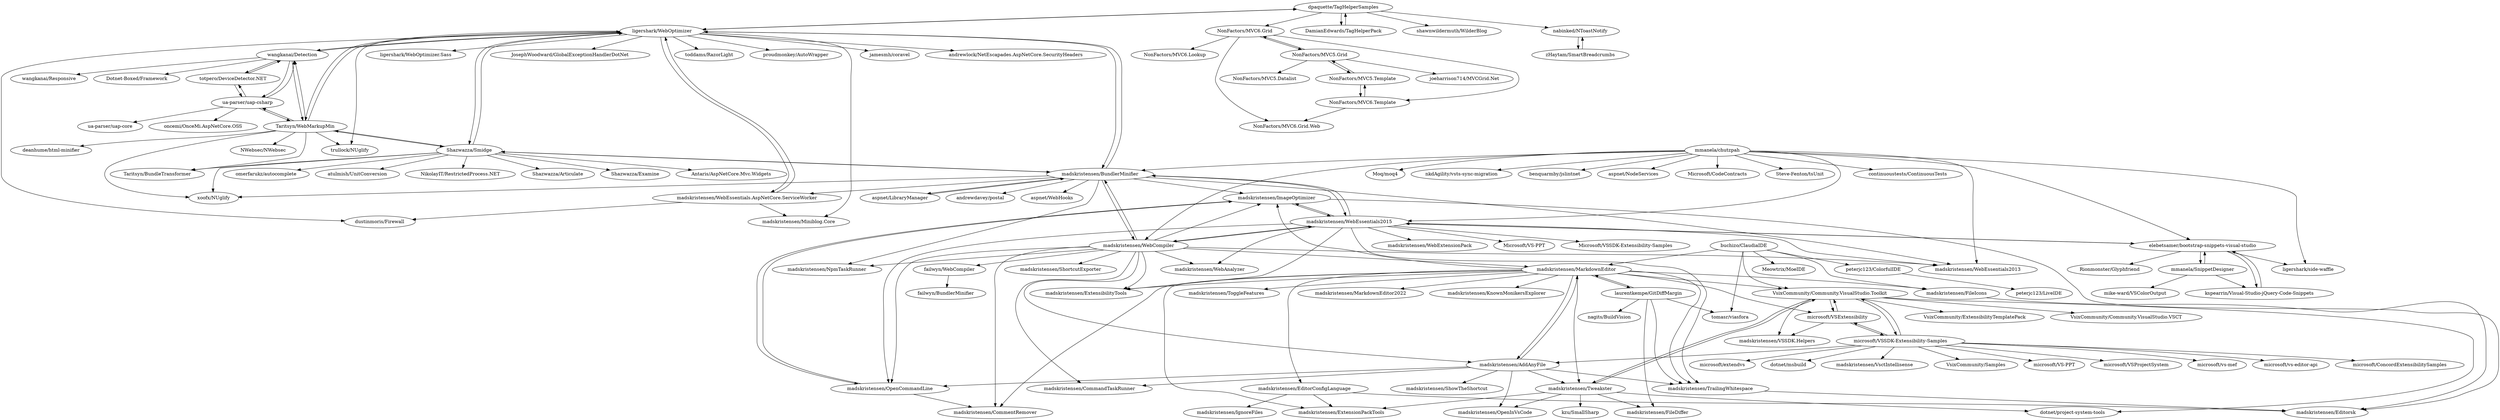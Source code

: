 digraph G {
"NonFactors/MVC6.Grid" -> "NonFactors/MVC5.Grid"
"NonFactors/MVC6.Grid" -> "NonFactors/MVC6.Lookup"
"NonFactors/MVC6.Grid" -> "NonFactors/MVC6.Grid.Web"
"NonFactors/MVC6.Grid" -> "NonFactors/MVC6.Template"
"wangkanai/Detection" -> "totpero/DeviceDetector.NET"
"wangkanai/Detection" -> "Taritsyn/WebMarkupMin"
"wangkanai/Detection" -> "ligershark/WebOptimizer"
"wangkanai/Detection" -> "ua-parser/uap-csharp"
"wangkanai/Detection" -> "wangkanai/Responsive"
"wangkanai/Detection" -> "Dotnet-Boxed/Framework" ["e"=1]
"madskristensen/ImageOptimizer" -> "madskristensen/WebEssentials2015"
"madskristensen/ImageOptimizer" -> "madskristensen/OpenCommandLine"
"madskristensen/ImageOptimizer" -> "madskristensen/Editorsk"
"Taritsyn/WebMarkupMin" -> "deanhume/html-minifier"
"Taritsyn/WebMarkupMin" -> "ligershark/WebOptimizer"
"Taritsyn/WebMarkupMin" -> "Taritsyn/BundleTransformer"
"Taritsyn/WebMarkupMin" -> "Shazwazza/Smidge"
"Taritsyn/WebMarkupMin" -> "xoofx/NUglify"
"Taritsyn/WebMarkupMin" -> "wangkanai/Detection"
"Taritsyn/WebMarkupMin" -> "trullock/NUglify"
"Taritsyn/WebMarkupMin" -> "NWebsec/NWebsec" ["e"=1]
"Taritsyn/WebMarkupMin" -> "ua-parser/uap-csharp"
"ua-parser/uap-csharp" -> "totpero/DeviceDetector.NET"
"ua-parser/uap-csharp" -> "oncemi/OnceMi.AspNetCore.OSS"
"ua-parser/uap-csharp" -> "ua-parser/uap-core" ["e"=1]
"ua-parser/uap-csharp" -> "Taritsyn/WebMarkupMin"
"ua-parser/uap-csharp" -> "wangkanai/Detection"
"dpaquette/TagHelperSamples" -> "DamianEdwards/TagHelperPack"
"dpaquette/TagHelperSamples" -> "shawnwildermuth/WilderBlog" ["e"=1]
"dpaquette/TagHelperSamples" -> "nabinked/NToastNotify"
"dpaquette/TagHelperSamples" -> "NonFactors/MVC6.Grid"
"dpaquette/TagHelperSamples" -> "ligershark/WebOptimizer"
"Shazwazza/Smidge" -> "ligershark/WebOptimizer"
"Shazwazza/Smidge" -> "xoofx/NUglify"
"Shazwazza/Smidge" -> "Antaris/AspNetCore.Mvc.Widgets"
"Shazwazza/Smidge" -> "omerfarukz/autocomplete" ["e"=1]
"Shazwazza/Smidge" -> "Taritsyn/WebMarkupMin"
"Shazwazza/Smidge" -> "atulmish/UnitConversion" ["e"=1]
"Shazwazza/Smidge" -> "madskristensen/BundlerMinifier"
"Shazwazza/Smidge" -> "NikolayIT/RestrictedProcess.NET" ["e"=1]
"Shazwazza/Smidge" -> "Shazwazza/Articulate" ["e"=1]
"Shazwazza/Smidge" -> "Taritsyn/BundleTransformer"
"Shazwazza/Smidge" -> "Shazwazza/Examine" ["e"=1]
"elebetsamer/bootstrap-snippets-visual-studio" -> "kspearrin/Visual-Studio-jQuery-Code-Snippets"
"elebetsamer/bootstrap-snippets-visual-studio" -> "madskristensen/WebEssentials2015"
"elebetsamer/bootstrap-snippets-visual-studio" -> "Rionmonster/Glyphfriend"
"elebetsamer/bootstrap-snippets-visual-studio" -> "ligershark/side-waffle" ["e"=1]
"elebetsamer/bootstrap-snippets-visual-studio" -> "mmanela/SnippetDesigner"
"mmanela/SnippetDesigner" -> "elebetsamer/bootstrap-snippets-visual-studio"
"mmanela/SnippetDesigner" -> "mike-ward/VSColorOutput" ["e"=1]
"mmanela/SnippetDesigner" -> "kspearrin/Visual-Studio-jQuery-Code-Snippets"
"kspearrin/Visual-Studio-jQuery-Code-Snippets" -> "elebetsamer/bootstrap-snippets-visual-studio"
"buchizo/ClaudiaIDE" -> "Meowtrix/MoeIDE"
"buchizo/ClaudiaIDE" -> "peterjc123/ColorfulIDE"
"buchizo/ClaudiaIDE" -> "madskristensen/FileIcons"
"buchizo/ClaudiaIDE" -> "VsixCommunity/Community.VisualStudio.Toolkit"
"buchizo/ClaudiaIDE" -> "madskristensen/MarkdownEditor"
"buchizo/ClaudiaIDE" -> "tomasr/viasfora" ["e"=1]
"mmanela/chutzpah" -> "Moq/moq4" ["e"=1]
"mmanela/chutzpah" -> "madskristensen/WebEssentials2015"
"mmanela/chutzpah" -> "ligershark/side-waffle" ["e"=1]
"mmanela/chutzpah" -> "nkdAgility/vsts-sync-migration"
"mmanela/chutzpah" -> "madskristensen/BundlerMinifier"
"mmanela/chutzpah" -> "elebetsamer/bootstrap-snippets-visual-studio"
"mmanela/chutzpah" -> "benquarmby/jslintnet"
"mmanela/chutzpah" -> "madskristensen/WebEssentials2013" ["e"=1]
"mmanela/chutzpah" -> "aspnet/NodeServices" ["e"=1]
"mmanela/chutzpah" -> "Microsoft/CodeContracts" ["e"=1]
"mmanela/chutzpah" -> "Steve-Fenton/tsUnit"
"mmanela/chutzpah" -> "madskristensen/WebCompiler"
"mmanela/chutzpah" -> "continuoustests/ContinuousTests" ["e"=1]
"laurentkempe/GitDiffMargin" -> "madskristensen/MarkdownEditor"
"laurentkempe/GitDiffMargin" -> "madskristensen/TrailingWhitespace"
"laurentkempe/GitDiffMargin" -> "madskristensen/FileDiffer"
"laurentkempe/GitDiffMargin" -> "nagits/BuildVision"
"laurentkempe/GitDiffMargin" -> "tomasr/viasfora" ["e"=1]
"madskristensen/MarkdownEditor" -> "madskristensen/MarkdownEditor2022"
"madskristensen/MarkdownEditor" -> "madskristensen/FileIcons"
"madskristensen/MarkdownEditor" -> "madskristensen/TrailingWhitespace"
"madskristensen/MarkdownEditor" -> "laurentkempe/GitDiffMargin"
"madskristensen/MarkdownEditor" -> "madskristensen/AddAnyFile"
"madskristensen/MarkdownEditor" -> "madskristensen/EditorConfigLanguage"
"madskristensen/MarkdownEditor" -> "VsixCommunity/Community.VisualStudio.Toolkit"
"madskristensen/MarkdownEditor" -> "madskristensen/ExtensibilityTools" ["e"=1]
"madskristensen/MarkdownEditor" -> "microsoft/VSExtensibility"
"madskristensen/MarkdownEditor" -> "madskristensen/ImageOptimizer"
"madskristensen/MarkdownEditor" -> "madskristensen/Tweakster"
"madskristensen/MarkdownEditor" -> "madskristensen/KnownMonikersExplorer"
"madskristensen/MarkdownEditor" -> "madskristensen/ToggleFeatures"
"madskristensen/MarkdownEditor" -> "madskristensen/CommentRemover"
"madskristensen/MarkdownEditor" -> "madskristensen/ExtensionPackTools"
"microsoft/VSSDK-Extensibility-Samples" -> "microsoft/VSExtensibility"
"microsoft/VSSDK-Extensibility-Samples" -> "VsixCommunity/Community.VisualStudio.Toolkit"
"microsoft/VSSDK-Extensibility-Samples" -> "microsoft/VSProjectSystem" ["e"=1]
"microsoft/VSSDK-Extensibility-Samples" -> "microsoft/vs-mef" ["e"=1]
"microsoft/VSSDK-Extensibility-Samples" -> "microsoft/vs-editor-api"
"microsoft/VSSDK-Extensibility-Samples" -> "madskristensen/AddAnyFile"
"microsoft/VSSDK-Extensibility-Samples" -> "microsoft/ConcordExtensibilitySamples"
"microsoft/VSSDK-Extensibility-Samples" -> "microsoft/extendvs"
"microsoft/VSSDK-Extensibility-Samples" -> "dotnet/msbuild" ["e"=1]
"microsoft/VSSDK-Extensibility-Samples" -> "madskristensen/VsctIntellisense"
"microsoft/VSSDK-Extensibility-Samples" -> "VsixCommunity/Samples"
"microsoft/VSSDK-Extensibility-Samples" -> "microsoft/VS-PPT"
"peterjc123/ColorfulIDE" -> "peterjc123/LiveIDE"
"ligershark/WebOptimizer" -> "madskristensen/BundlerMinifier"
"ligershark/WebOptimizer" -> "Taritsyn/WebMarkupMin"
"ligershark/WebOptimizer" -> "Shazwazza/Smidge"
"ligershark/WebOptimizer" -> "ligershark/WebOptimizer.Sass"
"ligershark/WebOptimizer" -> "madskristensen/WebEssentials.AspNetCore.ServiceWorker"
"ligershark/WebOptimizer" -> "trullock/NUglify"
"ligershark/WebOptimizer" -> "wangkanai/Detection"
"ligershark/WebOptimizer" -> "JosephWoodward/GlobalExceptionHandlerDotNet" ["e"=1]
"ligershark/WebOptimizer" -> "madskristensen/Miniblog.Core" ["e"=1]
"ligershark/WebOptimizer" -> "toddams/RazorLight" ["e"=1]
"ligershark/WebOptimizer" -> "proudmonkey/AutoWrapper" ["e"=1]
"ligershark/WebOptimizer" -> "dustinmoris/Firewall"
"ligershark/WebOptimizer" -> "dpaquette/TagHelperSamples"
"ligershark/WebOptimizer" -> "jamesmh/coravel" ["e"=1]
"ligershark/WebOptimizer" -> "andrewlock/NetEscapades.AspNetCore.SecurityHeaders" ["e"=1]
"NonFactors/MVC5.Template" -> "NonFactors/MVC6.Template"
"NonFactors/MVC5.Template" -> "NonFactors/MVC5.Grid"
"madskristensen/BundlerMinifier" -> "madskristensen/WebCompiler"
"madskristensen/BundlerMinifier" -> "ligershark/WebOptimizer"
"madskristensen/BundlerMinifier" -> "madskristensen/WebEssentials2015"
"madskristensen/BundlerMinifier" -> "madskristensen/ImageOptimizer"
"madskristensen/BundlerMinifier" -> "Shazwazza/Smidge"
"madskristensen/BundlerMinifier" -> "xoofx/NUglify"
"madskristensen/BundlerMinifier" -> "aspnet/LibraryManager"
"madskristensen/BundlerMinifier" -> "madskristensen/NpmTaskRunner"
"madskristensen/BundlerMinifier" -> "andrewdavey/postal" ["e"=1]
"madskristensen/BundlerMinifier" -> "aspnet/WebHooks" ["e"=1]
"madskristensen/BundlerMinifier" -> "madskristensen/WebEssentials2013" ["e"=1]
"madskristensen/BundlerMinifier" -> "madskristensen/WebEssentials.AspNetCore.ServiceWorker"
"nabinked/NToastNotify" -> "zHaytam/SmartBreadcrumbs"
"madskristensen/WebCompiler" -> "madskristensen/BundlerMinifier"
"madskristensen/WebCompiler" -> "madskristensen/WebEssentials2015"
"madskristensen/WebCompiler" -> "madskristensen/ImageOptimizer"
"madskristensen/WebCompiler" -> "madskristensen/NpmTaskRunner"
"madskristensen/WebCompiler" -> "madskristensen/OpenCommandLine"
"madskristensen/WebCompiler" -> "failwyn/WebCompiler"
"madskristensen/WebCompiler" -> "madskristensen/WebEssentials2013" ["e"=1]
"madskristensen/WebCompiler" -> "madskristensen/WebAnalyzer"
"madskristensen/WebCompiler" -> "madskristensen/AddAnyFile"
"madskristensen/WebCompiler" -> "madskristensen/CommentRemover"
"madskristensen/WebCompiler" -> "madskristensen/CommandTaskRunner"
"madskristensen/WebCompiler" -> "madskristensen/MarkdownEditor"
"madskristensen/WebCompiler" -> "madskristensen/ExtensibilityTools" ["e"=1]
"madskristensen/WebCompiler" -> "madskristensen/ShortcutExporter" ["e"=1]
"madskristensen/FileIcons" -> "madskristensen/Editorsk"
"madskristensen/TrailingWhitespace" -> "madskristensen/Editorsk"
"DamianEdwards/TagHelperPack" -> "dpaquette/TagHelperSamples"
"failwyn/WebCompiler" -> "failwyn/BundlerMinifier"
"madskristensen/WebEssentials.AspNetCore.ServiceWorker" -> "ligershark/WebOptimizer"
"madskristensen/WebEssentials.AspNetCore.ServiceWorker" -> "dustinmoris/Firewall"
"madskristensen/WebEssentials.AspNetCore.ServiceWorker" -> "madskristensen/Miniblog.Core" ["e"=1]
"NonFactors/MVC6.Template" -> "NonFactors/MVC5.Template"
"NonFactors/MVC6.Template" -> "NonFactors/MVC6.Grid.Web"
"zHaytam/SmartBreadcrumbs" -> "nabinked/NToastNotify"
"aspnet/LibraryManager" -> "madskristensen/BundlerMinifier"
"microsoft/VSExtensibility" -> "VsixCommunity/Community.VisualStudio.Toolkit"
"microsoft/VSExtensibility" -> "microsoft/VSSDK-Extensibility-Samples"
"microsoft/VSExtensibility" -> "madskristensen/VSSDK.Helpers"
"totpero/DeviceDetector.NET" -> "ua-parser/uap-csharp"
"totpero/DeviceDetector.NET" -> "wangkanai/Detection"
"madskristensen/WebEssentials2015" -> "madskristensen/ImageOptimizer"
"madskristensen/WebEssentials2015" -> "madskristensen/WebCompiler"
"madskristensen/WebEssentials2015" -> "madskristensen/BundlerMinifier"
"madskristensen/WebEssentials2015" -> "madskristensen/WebEssentials2013" ["e"=1]
"madskristensen/WebEssentials2015" -> "madskristensen/WebExtensionPack"
"madskristensen/WebEssentials2015" -> "madskristensen/WebAnalyzer"
"madskristensen/WebEssentials2015" -> "Microsoft/VS-PPT" ["e"=1]
"madskristensen/WebEssentials2015" -> "madskristensen/ExtensibilityTools" ["e"=1]
"madskristensen/WebEssentials2015" -> "madskristensen/OpenCommandLine"
"madskristensen/WebEssentials2015" -> "madskristensen/TrailingWhitespace"
"madskristensen/WebEssentials2015" -> "elebetsamer/bootstrap-snippets-visual-studio"
"madskristensen/WebEssentials2015" -> "Microsoft/VSSDK-Extensibility-Samples" ["e"=1]
"madskristensen/AddAnyFile" -> "madskristensen/TrailingWhitespace"
"madskristensen/AddAnyFile" -> "madskristensen/OpenCommandLine"
"madskristensen/AddAnyFile" -> "madskristensen/Tweakster"
"madskristensen/AddAnyFile" -> "madskristensen/CommandTaskRunner"
"madskristensen/AddAnyFile" -> "madskristensen/OpenInVsCode"
"madskristensen/AddAnyFile" -> "madskristensen/ShowTheShortcut"
"madskristensen/AddAnyFile" -> "madskristensen/MarkdownEditor"
"madskristensen/Tweakster" -> "madskristensen/ExtensionPackTools"
"madskristensen/Tweakster" -> "madskristensen/OpenInVsCode"
"madskristensen/Tweakster" -> "VsixCommunity/Community.VisualStudio.Toolkit"
"madskristensen/Tweakster" -> "madskristensen/FileDiffer"
"madskristensen/Tweakster" -> "kzu/SmallSharp"
"madskristensen/Tweakster" -> "dotnet/project-system-tools" ["e"=1]
"madskristensen/OpenCommandLine" -> "madskristensen/CommentRemover"
"madskristensen/OpenCommandLine" -> "madskristensen/ImageOptimizer"
"NonFactors/MVC5.Grid" -> "NonFactors/MVC6.Grid"
"NonFactors/MVC5.Grid" -> "NonFactors/MVC5.Template"
"NonFactors/MVC5.Grid" -> "joeharrison714/MVCGrid.Net"
"NonFactors/MVC5.Grid" -> "NonFactors/MVC5.Datalist"
"VsixCommunity/Community.VisualStudio.Toolkit" -> "microsoft/VSExtensibility"
"VsixCommunity/Community.VisualStudio.Toolkit" -> "microsoft/VSSDK-Extensibility-Samples"
"VsixCommunity/Community.VisualStudio.Toolkit" -> "madskristensen/VSSDK.Helpers"
"VsixCommunity/Community.VisualStudio.Toolkit" -> "VsixCommunity/ExtensibilityTemplatePack"
"VsixCommunity/Community.VisualStudio.Toolkit" -> "VsixCommunity/Community.VisualStudio.VSCT"
"VsixCommunity/Community.VisualStudio.Toolkit" -> "dotnet/project-system-tools" ["e"=1]
"VsixCommunity/Community.VisualStudio.Toolkit" -> "madskristensen/Tweakster"
"madskristensen/EditorConfigLanguage" -> "madskristensen/ExtensionPackTools"
"madskristensen/EditorConfigLanguage" -> "madskristensen/IgnoreFiles"
"madskristensen/EditorConfigLanguage" -> "madskristensen/Editorsk"
"NonFactors/MVC6.Grid" ["l"="23.424,15.75"]
"NonFactors/MVC5.Grid" ["l"="23.457,15.73"]
"NonFactors/MVC6.Lookup" ["l"="23.401,15.739"]
"NonFactors/MVC6.Grid.Web" ["l"="23.416,15.724"]
"NonFactors/MVC6.Template" ["l"="23.432,15.711"]
"wangkanai/Detection" ["l"="23.306,15.825"]
"totpero/DeviceDetector.NET" ["l"="23.299,15.793"]
"Taritsyn/WebMarkupMin" ["l"="23.284,15.854"]
"ligershark/WebOptimizer" ["l"="23.318,15.871"]
"ua-parser/uap-csharp" ["l"="23.28,15.81"]
"wangkanai/Responsive" ["l"="23.327,15.805"]
"Dotnet-Boxed/Framework" ["l"="25.54,17.581"]
"madskristensen/ImageOptimizer" ["l"="23.276,16.025"]
"madskristensen/WebEssentials2015" ["l"="23.256,16.004"]
"madskristensen/OpenCommandLine" ["l"="23.291,16.034"]
"madskristensen/Editorsk" ["l"="23.294,16.065"]
"deanhume/html-minifier" ["l"="23.239,15.831"]
"Taritsyn/BundleTransformer" ["l"="23.256,15.867"]
"Shazwazza/Smidge" ["l"="23.287,15.889"]
"xoofx/NUglify" ["l"="23.271,15.904"]
"trullock/NUglify" ["l"="23.271,15.838"]
"NWebsec/NWebsec" ["l"="25.72,17.832"]
"oncemi/OnceMi.AspNetCore.OSS" ["l"="23.258,15.778"]
"ua-parser/uap-core" ["l"="26.253,0.949"]
"dpaquette/TagHelperSamples" ["l"="23.378,15.822"]
"DamianEdwards/TagHelperPack" ["l"="23.391,15.796"]
"shawnwildermuth/WilderBlog" ["l"="25.896,17.791"]
"nabinked/NToastNotify" ["l"="23.429,15.825"]
"Antaris/AspNetCore.Mvc.Widgets" ["l"="23.256,15.887"]
"omerfarukz/autocomplete" ["l"="25.682,15.126"]
"atulmish/UnitConversion" ["l"="25.659,15.12"]
"madskristensen/BundlerMinifier" ["l"="23.284,15.945"]
"NikolayIT/RestrictedProcess.NET" ["l"="25.083,20.171"]
"Shazwazza/Articulate" ["l"="21.581,-26.128"]
"Shazwazza/Examine" ["l"="21.584,-26.147"]
"elebetsamer/bootstrap-snippets-visual-studio" ["l"="23.195,16.012"]
"kspearrin/Visual-Studio-jQuery-Code-Snippets" ["l"="23.163,16.029"]
"Rionmonster/Glyphfriend" ["l"="23.184,16.045"]
"ligershark/side-waffle" ["l"="25.887,18.057"]
"mmanela/SnippetDesigner" ["l"="23.156,16.004"]
"mike-ward/VSColorOutput" ["l"="25.427,18.272"]
"buchizo/ClaudiaIDE" ["l"="23.286,16.159"]
"Meowtrix/MoeIDE" ["l"="23.255,16.186"]
"peterjc123/ColorfulIDE" ["l"="23.282,16.2"]
"madskristensen/FileIcons" ["l"="23.286,16.112"]
"VsixCommunity/Community.VisualStudio.Toolkit" ["l"="23.331,16.141"]
"madskristensen/MarkdownEditor" ["l"="23.306,16.092"]
"tomasr/viasfora" ["l"="25.383,18.31"]
"mmanela/chutzpah" ["l"="23.228,15.975"]
"Moq/moq4" ["l"="25.736,18.12"]
"nkdAgility/vsts-sync-migration" ["l"="23.211,15.95"]
"benquarmby/jslintnet" ["l"="23.191,15.973"]
"madskristensen/WebEssentials2013" ["l"="25.828,18.209"]
"aspnet/NodeServices" ["l"="25.911,18.253"]
"Microsoft/CodeContracts" ["l"="25.561,18.17"]
"Steve-Fenton/tsUnit" ["l"="23.184,15.946"]
"madskristensen/WebCompiler" ["l"="23.292,16.007"]
"continuoustests/ContinuousTests" ["l"="26.639,18.514"]
"laurentkempe/GitDiffMargin" ["l"="23.26,16.101"]
"madskristensen/TrailingWhitespace" ["l"="23.272,16.063"]
"madskristensen/FileDiffer" ["l"="23.272,16.13"]
"nagits/BuildVision" ["l"="23.226,16.116"]
"madskristensen/MarkdownEditor2022" ["l"="23.363,16.084"]
"madskristensen/AddAnyFile" ["l"="23.313,16.072"]
"madskristensen/EditorConfigLanguage" ["l"="23.338,16.063"]
"madskristensen/ExtensibilityTools" ["l"="25.447,18.314"]
"microsoft/VSExtensibility" ["l"="23.337,16.159"]
"madskristensen/Tweakster" ["l"="23.326,16.115"]
"madskristensen/KnownMonikersExplorer" ["l"="23.303,16.12"]
"madskristensen/ToggleFeatures" ["l"="23.346,16.103"]
"madskristensen/CommentRemover" ["l"="23.306,16.047"]
"madskristensen/ExtensionPackTools" ["l"="23.341,16.085"]
"microsoft/VSSDK-Extensibility-Samples" ["l"="23.365,16.16"]
"microsoft/VSProjectSystem" ["l"="25.182,18.104"]
"microsoft/vs-mef" ["l"="25.095,17.975"]
"microsoft/vs-editor-api" ["l"="23.403,16.183"]
"microsoft/ConcordExtensibilitySamples" ["l"="23.401,16.155"]
"microsoft/extendvs" ["l"="23.358,16.187"]
"dotnet/msbuild" ["l"="25.251,18.065"]
"madskristensen/VsctIntellisense" ["l"="23.389,16.169"]
"VsixCommunity/Samples" ["l"="23.378,16.182"]
"microsoft/VS-PPT" ["l"="23.375,16.205"]
"peterjc123/LiveIDE" ["l"="23.278,16.22"]
"ligershark/WebOptimizer.Sass" ["l"="23.346,15.856"]
"madskristensen/WebEssentials.AspNetCore.ServiceWorker" ["l"="23.327,15.905"]
"JosephWoodward/GlobalExceptionHandlerDotNet" ["l"="25.722,17.699"]
"madskristensen/Miniblog.Core" ["l"="25.779,17.716"]
"toddams/RazorLight" ["l"="25.658,17.807"]
"proudmonkey/AutoWrapper" ["l"="25.527,17.591"]
"dustinmoris/Firewall" ["l"="23.355,15.889"]
"jamesmh/coravel" ["l"="25.562,17.754"]
"andrewlock/NetEscapades.AspNetCore.SecurityHeaders" ["l"="25.569,17.712"]
"NonFactors/MVC5.Template" ["l"="23.454,15.704"]
"aspnet/LibraryManager" ["l"="23.252,15.934"]
"madskristensen/NpmTaskRunner" ["l"="23.304,15.972"]
"andrewdavey/postal" ["l"="25.953,18.038"]
"aspnet/WebHooks" ["l"="25.767,18.305"]
"zHaytam/SmartBreadcrumbs" ["l"="23.457,15.825"]
"failwyn/WebCompiler" ["l"="23.335,15.997"]
"madskristensen/WebAnalyzer" ["l"="23.274,15.988"]
"madskristensen/CommandTaskRunner" ["l"="23.319,16.033"]
"madskristensen/ShortcutExporter" ["l"="25.622,18.306"]
"failwyn/BundlerMinifier" ["l"="23.362,15.991"]
"madskristensen/VSSDK.Helpers" ["l"="23.322,16.168"]
"madskristensen/WebExtensionPack" ["l"="23.232,16.026"]
"Microsoft/VS-PPT" ["l"="25.496,18.218"]
"Microsoft/VSSDK-Extensibility-Samples" ["l"="25.409,18.225"]
"madskristensen/OpenInVsCode" ["l"="23.329,16.094"]
"madskristensen/ShowTheShortcut" ["l"="23.28,16.081"]
"kzu/SmallSharp" ["l"="23.373,16.115"]
"dotnet/project-system-tools" ["l"="25.234,18.107"]
"joeharrison714/MVCGrid.Net" ["l"="23.489,15.715"]
"NonFactors/MVC5.Datalist" ["l"="23.48,15.739"]
"VsixCommunity/ExtensibilityTemplatePack" ["l"="23.361,16.138"]
"VsixCommunity/Community.VisualStudio.VSCT" ["l"="23.349,16.132"]
"madskristensen/IgnoreFiles" ["l"="23.367,16.051"]
}